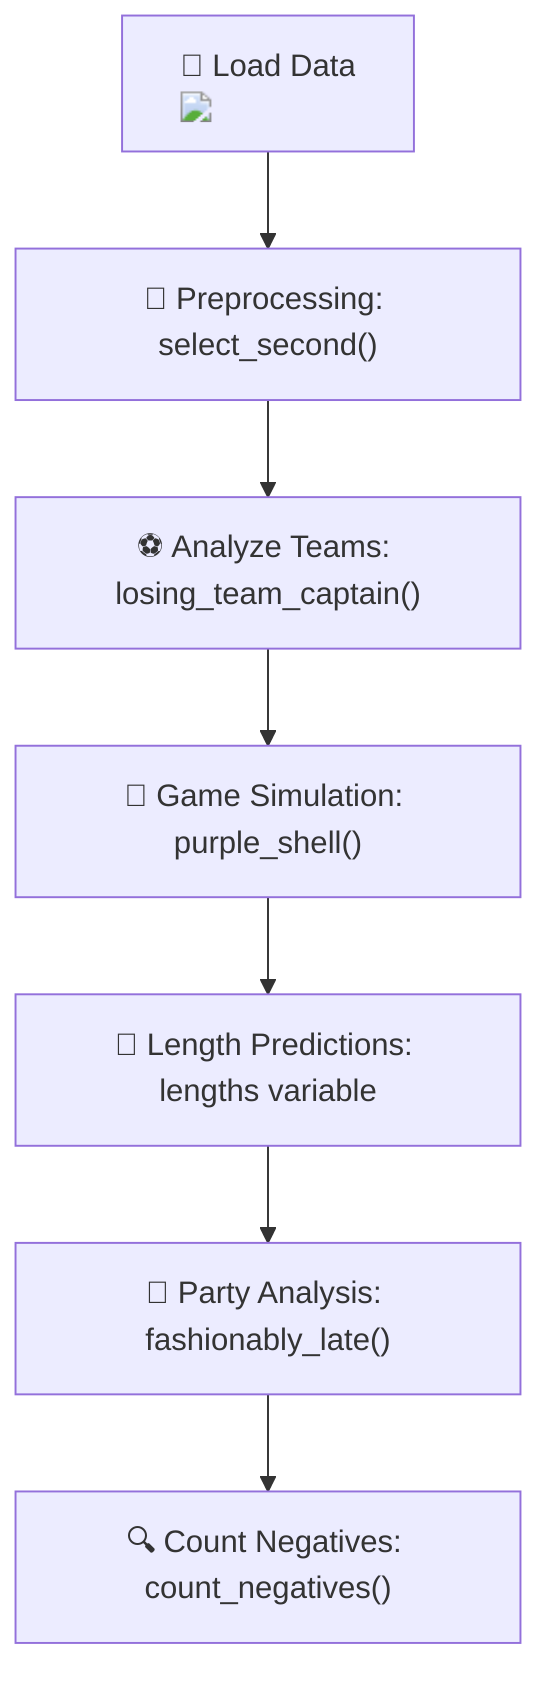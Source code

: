 flowchart TD
    A["📂 Load Data <img src='icons/file.svg'/>"] --> B["🔧 Preprocessing: select_second()"]
    B --> C["⚽ Analyze Teams: losing_team_captain()"]
    C --> D["🚀 Game Simulation: purple_shell()"]
    D --> E["📝 Length Predictions: lengths variable"]
    E --> F["🎉 Party Analysis: fashionably_late()"]
    F --> G["🔍 Count Negatives: count_negatives()"]